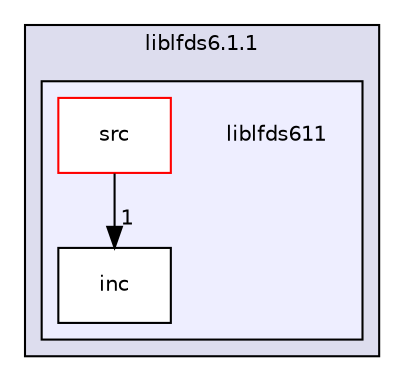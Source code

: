 digraph "UTIL/LFDS/liblfds6.1.1/liblfds611" {
  compound=true
  node [ fontsize="10", fontname="Helvetica"];
  edge [ labelfontsize="10", labelfontname="Helvetica"];
  subgraph clusterdir_b38c81d40c63058b0bf212e4ababd99a {
    graph [ bgcolor="#ddddee", pencolor="black", label="liblfds6.1.1" fontname="Helvetica", fontsize="10", URL="dir_b38c81d40c63058b0bf212e4ababd99a.html"]
  subgraph clusterdir_0033458faf607c867fb6ec487393d4ea {
    graph [ bgcolor="#eeeeff", pencolor="black", label="" URL="dir_0033458faf607c867fb6ec487393d4ea.html"];
    dir_0033458faf607c867fb6ec487393d4ea [shape=plaintext label="liblfds611"];
    dir_86fb2d63d281e275bb46505acb19caef [shape=box label="inc" color="black" fillcolor="white" style="filled" URL="dir_86fb2d63d281e275bb46505acb19caef.html"];
    dir_0a655db9a85a50e8db662a80b99aeaaa [shape=box label="src" color="red" fillcolor="white" style="filled" URL="dir_0a655db9a85a50e8db662a80b99aeaaa.html"];
  }
  }
  dir_0a655db9a85a50e8db662a80b99aeaaa->dir_86fb2d63d281e275bb46505acb19caef [headlabel="1", labeldistance=1.5 headhref="dir_000054_000053.html"];
}
